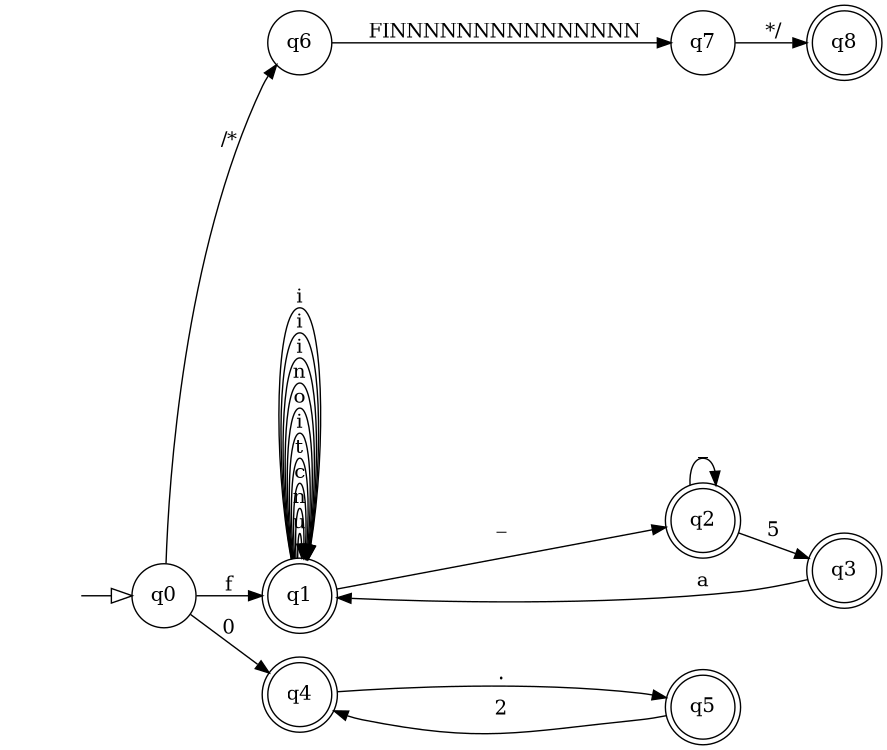 digraph x {
	rankdir=LR size="8,5"
	node [shape=circle]
	q0
	q6
	q7
	node [shape=doublecircle]
	q1
	q2
	q3
	q4
	q5
	q8
	q0 -> q1 [label=f]
	q0 -> q4 [label=0]
	q0 -> q6 [label="/*"]
	q1 -> q1 [label=u]
	q1 -> q1 [label=n]
	q1 -> q1 [label=c]
	q1 -> q1 [label=t]
	q1 -> q1 [label=i]
	q1 -> q1 [label=o]
	q1 -> q1 [label=n]
	q1 -> q2 [label=_]
	q1 -> q1 [label=i]
	q1 -> q1 [label=i]
	q1 -> q1 [label=i]
	q2 -> q2 [label=_]
	q2 -> q3 [label=5]
	q3 -> q1 [label=a]
	q4 -> q5 [label="."]
	q5 -> q4 [label=2]
	q6 -> q7 [label=" FINNNNNNNNNNNNNNN"]
	q7 -> q8 [label="*/"]
	node [shape=none]
	edge [arrowhead=empty arrowsize=1.5]
	"" -> q0
}
